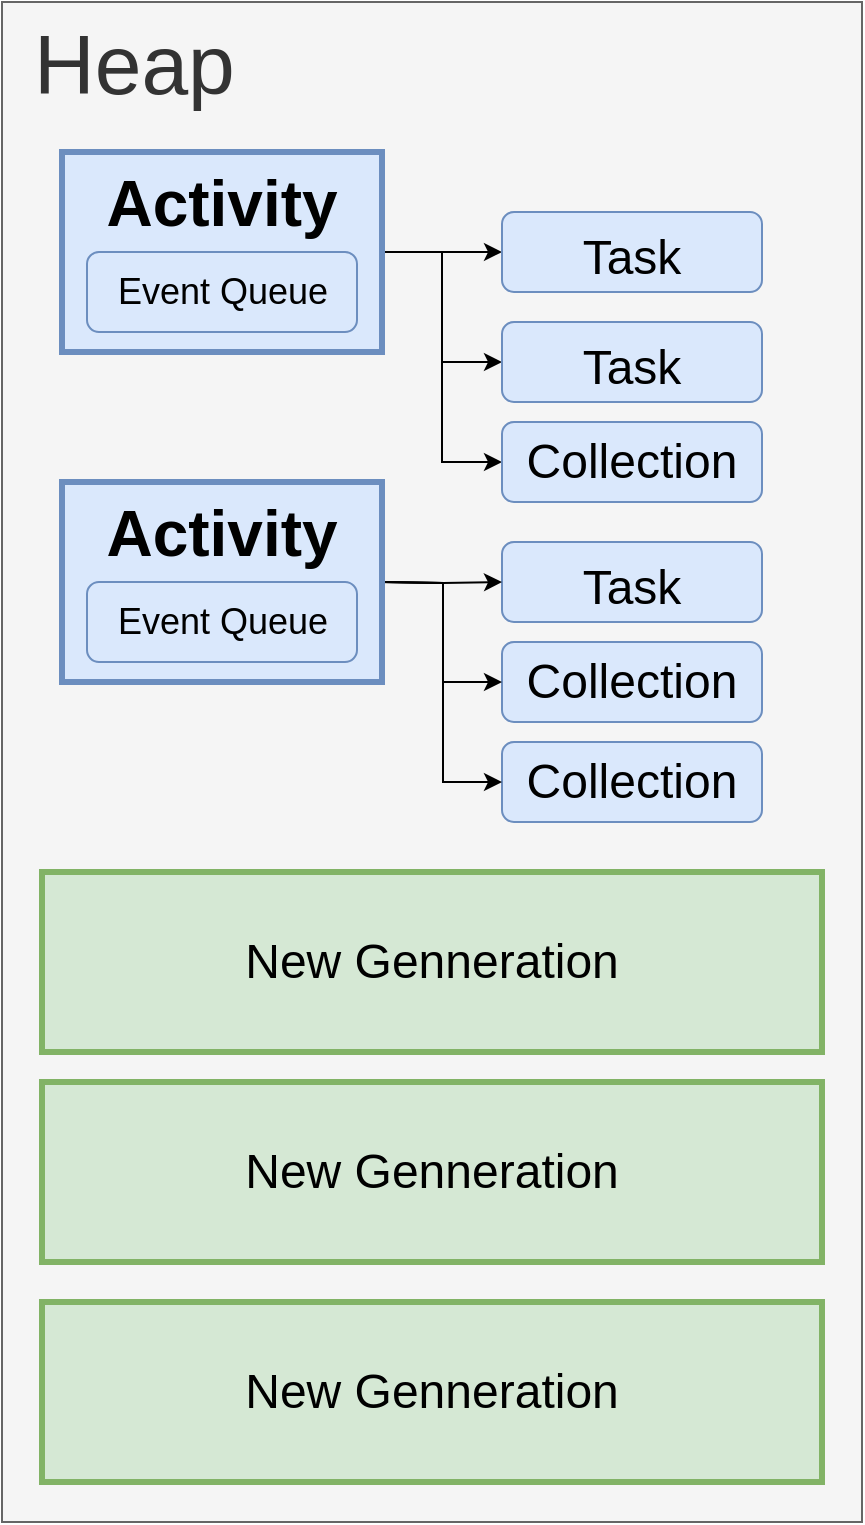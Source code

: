 <mxfile version="20.3.0" type="device"><diagram id="whkFo-iC4MKB6NVZSg52" name="Page-1"><mxGraphModel dx="1350" dy="998" grid="1" gridSize="10" guides="1" tooltips="1" connect="1" arrows="1" fold="1" page="1" pageScale="1" pageWidth="850" pageHeight="1100" math="0" shadow="0"><root><mxCell id="0"/><mxCell id="1" parent="0"/><mxCell id="zyssDPA16NjNqg3d-eHL-2" value="&lt;font style=&quot;font-size: 42px;&quot;&gt;Heap&lt;/font&gt;" style="rounded=0;whiteSpace=wrap;html=1;verticalAlign=top;align=left;spacingLeft=14;fillColor=#f5f5f5;strokeColor=#666666;fontColor=#333333;" vertex="1" parent="1"><mxGeometry x="100" y="70" width="430" height="760" as="geometry"/></mxCell><mxCell id="zyssDPA16NjNqg3d-eHL-19" style="edgeStyle=orthogonalEdgeStyle;rounded=0;orthogonalLoop=1;jettySize=auto;html=1;fontSize=42;" edge="1" parent="1" source="zyssDPA16NjNqg3d-eHL-3" target="zyssDPA16NjNqg3d-eHL-7"><mxGeometry relative="1" as="geometry"/></mxCell><mxCell id="zyssDPA16NjNqg3d-eHL-20" style="edgeStyle=orthogonalEdgeStyle;rounded=0;orthogonalLoop=1;jettySize=auto;html=1;exitX=1;exitY=0.5;exitDx=0;exitDy=0;entryX=0;entryY=0.5;entryDx=0;entryDy=0;fontSize=42;" edge="1" parent="1" source="zyssDPA16NjNqg3d-eHL-3" target="zyssDPA16NjNqg3d-eHL-17"><mxGeometry relative="1" as="geometry"/></mxCell><mxCell id="zyssDPA16NjNqg3d-eHL-21" style="edgeStyle=orthogonalEdgeStyle;rounded=0;orthogonalLoop=1;jettySize=auto;html=1;exitX=1;exitY=0.5;exitDx=0;exitDy=0;entryX=0;entryY=0.5;entryDx=0;entryDy=0;fontSize=42;" edge="1" parent="1" source="zyssDPA16NjNqg3d-eHL-3" target="zyssDPA16NjNqg3d-eHL-10"><mxGeometry relative="1" as="geometry"/></mxCell><mxCell id="zyssDPA16NjNqg3d-eHL-3" value="&lt;font style=&quot;font-size: 32px;&quot;&gt;&lt;b&gt;Activity&lt;/b&gt;&lt;/font&gt;" style="rounded=0;whiteSpace=wrap;html=1;verticalAlign=top;strokeWidth=3;fillColor=#dae8fc;strokeColor=#6c8ebf;" vertex="1" parent="1"><mxGeometry x="130" y="145" width="160" height="100" as="geometry"/></mxCell><mxCell id="zyssDPA16NjNqg3d-eHL-7" value="&lt;font style=&quot;font-size: 24px;&quot;&gt;Task&lt;/font&gt;" style="rounded=1;whiteSpace=wrap;html=1;fontSize=32;fillColor=#dae8fc;strokeColor=#6c8ebf;" vertex="1" parent="1"><mxGeometry x="350" y="175" width="130" height="40" as="geometry"/></mxCell><mxCell id="zyssDPA16NjNqg3d-eHL-8" value="Collection" style="rounded=1;whiteSpace=wrap;html=1;fontSize=24;fillColor=#dae8fc;strokeColor=#6c8ebf;" vertex="1" parent="1"><mxGeometry x="350" y="390" width="130" height="40" as="geometry"/></mxCell><mxCell id="zyssDPA16NjNqg3d-eHL-10" value="Collection" style="rounded=1;whiteSpace=wrap;html=1;fontSize=24;fillColor=#dae8fc;strokeColor=#6c8ebf;" vertex="1" parent="1"><mxGeometry x="350" y="280" width="130" height="40" as="geometry"/></mxCell><mxCell id="zyssDPA16NjNqg3d-eHL-11" value="Collection" style="rounded=1;whiteSpace=wrap;html=1;fontSize=24;fillColor=#dae8fc;strokeColor=#6c8ebf;" vertex="1" parent="1"><mxGeometry x="350" y="440" width="130" height="40" as="geometry"/></mxCell><mxCell id="zyssDPA16NjNqg3d-eHL-12" value="&lt;font style=&quot;font-size: 24px;&quot;&gt;Task&lt;/font&gt;" style="rounded=1;whiteSpace=wrap;html=1;fontSize=32;fillColor=#dae8fc;strokeColor=#6c8ebf;" vertex="1" parent="1"><mxGeometry x="350" y="340" width="130" height="40" as="geometry"/></mxCell><mxCell id="zyssDPA16NjNqg3d-eHL-13" value="New Genneration" style="rounded=0;whiteSpace=wrap;html=1;strokeWidth=3;fontSize=24;fillColor=#d5e8d4;strokeColor=#82b366;" vertex="1" parent="1"><mxGeometry x="120" y="505" width="390" height="90" as="geometry"/></mxCell><mxCell id="zyssDPA16NjNqg3d-eHL-15" value="New Genneration" style="rounded=0;whiteSpace=wrap;html=1;strokeWidth=3;fontSize=24;fillColor=#d5e8d4;strokeColor=#82b366;" vertex="1" parent="1"><mxGeometry x="120" y="610" width="390" height="90" as="geometry"/></mxCell><mxCell id="zyssDPA16NjNqg3d-eHL-16" value="New Genneration" style="rounded=0;whiteSpace=wrap;html=1;strokeWidth=3;fontSize=24;fillColor=#d5e8d4;strokeColor=#82b366;" vertex="1" parent="1"><mxGeometry x="120" y="720" width="390" height="90" as="geometry"/></mxCell><mxCell id="zyssDPA16NjNqg3d-eHL-17" value="&lt;font style=&quot;font-size: 24px;&quot;&gt;Task&lt;/font&gt;" style="rounded=1;whiteSpace=wrap;html=1;fontSize=32;fillColor=#dae8fc;strokeColor=#6c8ebf;" vertex="1" parent="1"><mxGeometry x="350" y="230" width="130" height="40" as="geometry"/></mxCell><mxCell id="zyssDPA16NjNqg3d-eHL-22" style="edgeStyle=orthogonalEdgeStyle;rounded=0;orthogonalLoop=1;jettySize=auto;html=1;fontSize=42;" edge="1" parent="1" target="zyssDPA16NjNqg3d-eHL-12"><mxGeometry relative="1" as="geometry"><mxPoint x="290" y="360" as="sourcePoint"/></mxGeometry></mxCell><mxCell id="zyssDPA16NjNqg3d-eHL-23" style="edgeStyle=orthogonalEdgeStyle;rounded=0;orthogonalLoop=1;jettySize=auto;html=1;entryX=0;entryY=0.5;entryDx=0;entryDy=0;fontSize=42;" edge="1" parent="1" target="zyssDPA16NjNqg3d-eHL-8"><mxGeometry relative="1" as="geometry"><mxPoint x="290" y="360" as="sourcePoint"/></mxGeometry></mxCell><mxCell id="zyssDPA16NjNqg3d-eHL-24" style="edgeStyle=orthogonalEdgeStyle;rounded=0;orthogonalLoop=1;jettySize=auto;html=1;entryX=0;entryY=0.5;entryDx=0;entryDy=0;fontSize=42;" edge="1" parent="1" target="zyssDPA16NjNqg3d-eHL-11"><mxGeometry relative="1" as="geometry"><mxPoint x="290" y="360" as="sourcePoint"/></mxGeometry></mxCell><mxCell id="zyssDPA16NjNqg3d-eHL-26" value="Event Queue" style="rounded=1;whiteSpace=wrap;html=1;strokeWidth=1;fontSize=18;fillColor=#dae8fc;strokeColor=#6c8ebf;" vertex="1" parent="1"><mxGeometry x="142.5" y="195" width="135" height="40" as="geometry"/></mxCell><mxCell id="zyssDPA16NjNqg3d-eHL-27" value="&lt;font style=&quot;font-size: 32px;&quot;&gt;&lt;b&gt;Activity&lt;/b&gt;&lt;/font&gt;" style="rounded=0;whiteSpace=wrap;html=1;verticalAlign=top;strokeWidth=3;fillColor=#dae8fc;strokeColor=#6c8ebf;" vertex="1" parent="1"><mxGeometry x="130" y="310" width="160" height="100" as="geometry"/></mxCell><mxCell id="zyssDPA16NjNqg3d-eHL-28" value="Event Queue" style="rounded=1;whiteSpace=wrap;html=1;strokeWidth=1;fontSize=18;fillColor=#dae8fc;strokeColor=#6c8ebf;" vertex="1" parent="1"><mxGeometry x="142.5" y="360" width="135" height="40" as="geometry"/></mxCell></root></mxGraphModel></diagram></mxfile>